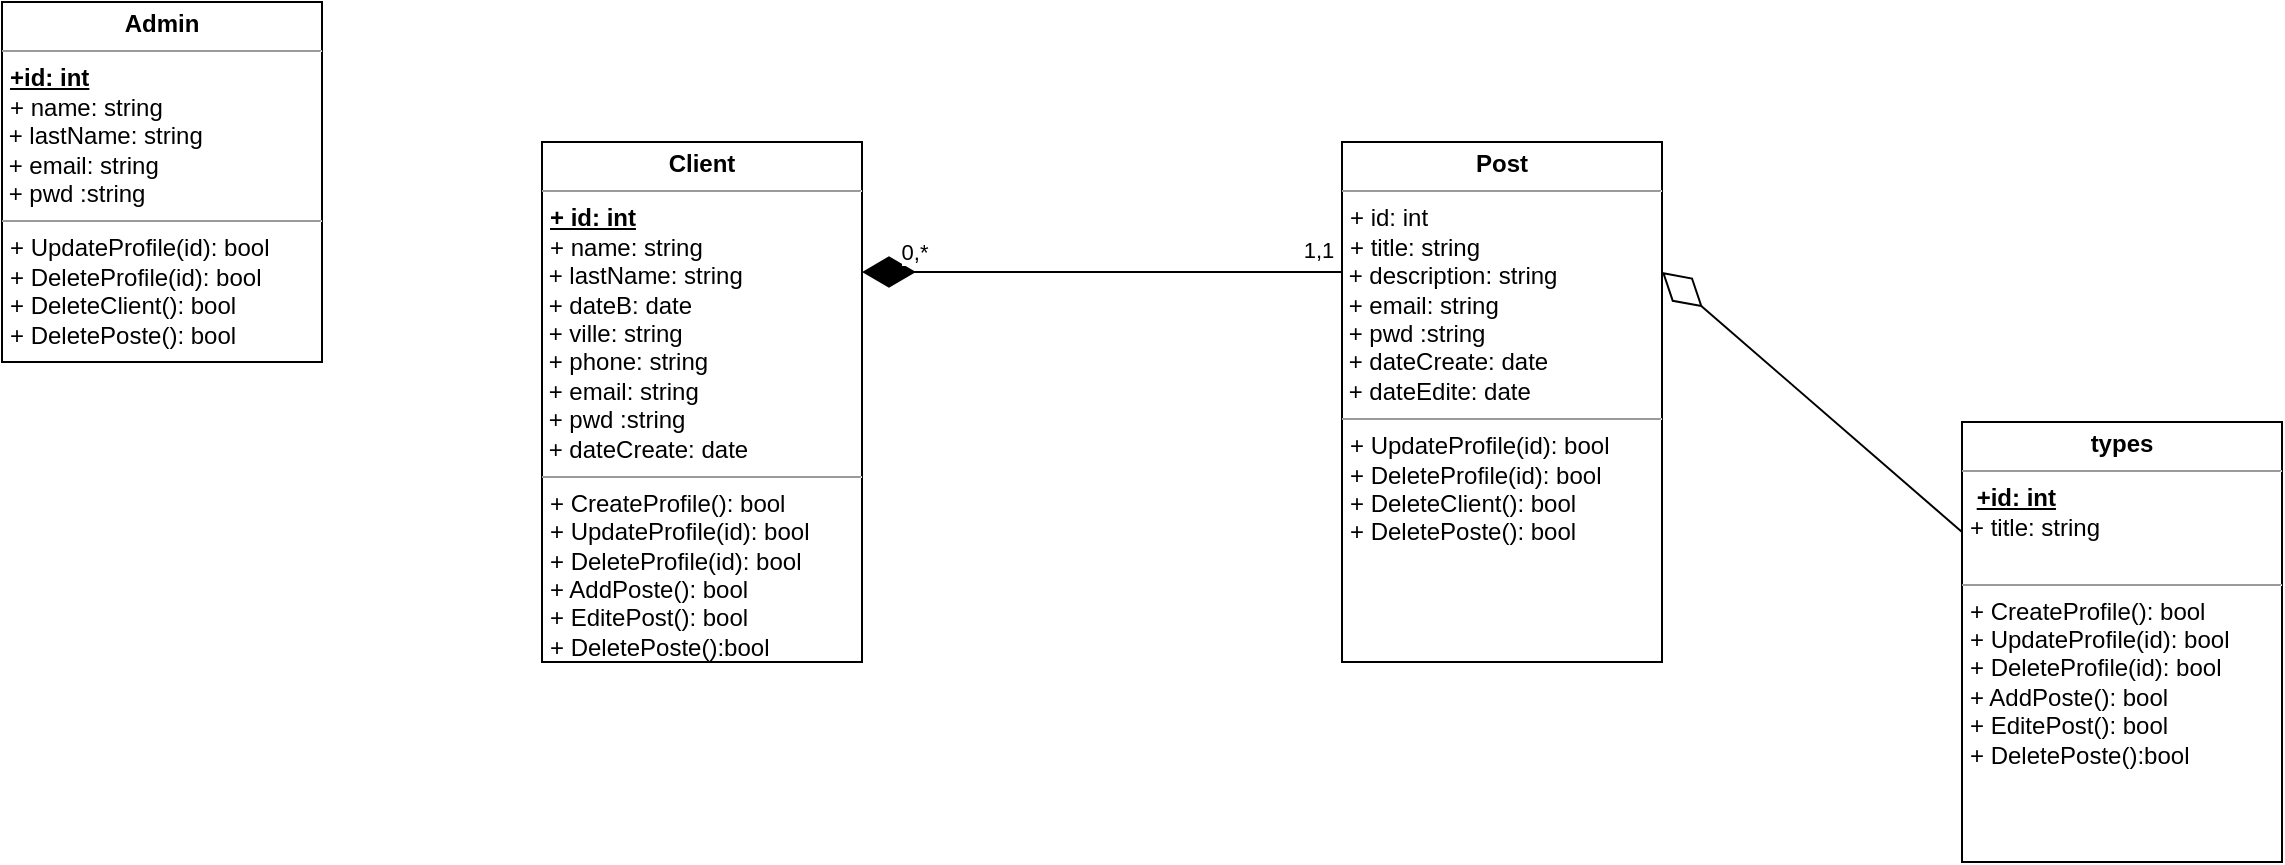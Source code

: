 <mxfile version="20.8.13" type="device"><diagram name="Page-1" id="lb9WQ2gJ6tbvsdxvtiZC"><mxGraphModel dx="1500" dy="733" grid="1" gridSize="10" guides="1" tooltips="1" connect="1" arrows="1" fold="1" page="1" pageScale="1" pageWidth="827" pageHeight="1169" math="0" shadow="0"><root><mxCell id="0"/><mxCell id="1" parent="0"/><mxCell id="7VyKwpICmbxWKU7eg1jc-1" value="&lt;p style=&quot;margin:0px;margin-top:4px;text-align:center;&quot;&gt;&lt;b&gt;Admin&lt;/b&gt;&lt;/p&gt;&lt;hr size=&quot;1&quot;&gt;&lt;p style=&quot;margin:0px;margin-left:4px;&quot;&gt;&lt;b&gt;&lt;u&gt;+id: int&lt;/u&gt;&lt;/b&gt;&lt;/p&gt;&lt;p style=&quot;margin:0px;margin-left:4px;&quot;&gt;+ name: string&lt;/p&gt;&amp;nbsp;+ lastName: string&lt;br&gt;&amp;nbsp;+ email: string&lt;br&gt;&amp;nbsp;+ pwd :string&amp;nbsp;&lt;br&gt;&lt;hr size=&quot;1&quot;&gt;&lt;p style=&quot;margin:0px;margin-left:4px;&quot;&gt;+ UpdateProfile(id): bool&lt;/p&gt;&lt;p style=&quot;margin:0px;margin-left:4px;&quot;&gt;+ DeleteProfile(id): bool&lt;/p&gt;&lt;p style=&quot;margin:0px;margin-left:4px;&quot;&gt;+ DeleteClient(): bool&lt;/p&gt;&lt;p style=&quot;margin:0px;margin-left:4px;&quot;&gt;+ DeletePoste(): bool&lt;/p&gt;" style="verticalAlign=top;align=left;overflow=fill;fontSize=12;fontFamily=Helvetica;html=1;" vertex="1" parent="1"><mxGeometry x="30" y="300" width="160" height="180" as="geometry"/></mxCell><mxCell id="7VyKwpICmbxWKU7eg1jc-2" value="&lt;p style=&quot;margin:0px;margin-top:4px;text-align:center;&quot;&gt;&lt;b&gt;Client&lt;/b&gt;&lt;/p&gt;&lt;hr size=&quot;1&quot;&gt;&lt;p style=&quot;margin:0px;margin-left:4px;&quot;&gt;&lt;u&gt;&lt;b&gt;+ id: int&lt;/b&gt;&lt;/u&gt;&lt;/p&gt;&lt;p style=&quot;margin:0px;margin-left:4px;&quot;&gt;+ name: string&lt;/p&gt;&amp;nbsp;+ lastName: string&lt;br&gt;&amp;nbsp;+ dateB: date&lt;br&gt;&amp;nbsp;+ ville: string&lt;br&gt;&amp;nbsp;+ phone: string&lt;br&gt;&amp;nbsp;+ email: string&lt;br&gt;&amp;nbsp;+ pwd :string&amp;nbsp;&lt;br&gt;&amp;nbsp;+ dateCreate: date&lt;br&gt;&lt;hr size=&quot;1&quot;&gt;&lt;p style=&quot;margin:0px;margin-left:4px;&quot;&gt;+ CreateProfile(): bool&lt;/p&gt;&lt;p style=&quot;margin:0px;margin-left:4px;&quot;&gt;+ UpdateProfile(id): bool&lt;/p&gt;&lt;p style=&quot;margin:0px;margin-left:4px;&quot;&gt;+ DeleteProfile(id): bool&lt;/p&gt;&lt;p style=&quot;margin:0px;margin-left:4px;&quot;&gt;+ AddPoste(): bool&lt;/p&gt;&lt;p style=&quot;margin:0px;margin-left:4px;&quot;&gt;+ EditePost(): bool&lt;/p&gt;&lt;p style=&quot;margin:0px;margin-left:4px;&quot;&gt;+ DeletePoste():bool&lt;/p&gt;" style="verticalAlign=top;align=left;overflow=fill;fontSize=12;fontFamily=Helvetica;html=1;" vertex="1" parent="1"><mxGeometry x="300" y="370" width="160" height="260" as="geometry"/></mxCell><mxCell id="7VyKwpICmbxWKU7eg1jc-3" value="&lt;p style=&quot;margin:0px;margin-top:4px;text-align:center;&quot;&gt;&lt;b&gt;Post&lt;/b&gt;&lt;/p&gt;&lt;hr size=&quot;1&quot;&gt;&lt;p style=&quot;margin:0px;margin-left:4px;&quot;&gt;+ id: int&amp;nbsp;&lt;/p&gt;&lt;p style=&quot;margin:0px;margin-left:4px;&quot;&gt;+ title: string&lt;/p&gt;&amp;nbsp;+ description: string&lt;br&gt;&amp;nbsp;+ email: string&lt;br&gt;&amp;nbsp;+ pwd :string&amp;nbsp;&lt;br&gt;&amp;nbsp;+ dateCreate: date&amp;nbsp;&lt;br&gt;&amp;nbsp;+ dateEdite: date&lt;br&gt;&lt;hr size=&quot;1&quot;&gt;&lt;p style=&quot;margin:0px;margin-left:4px;&quot;&gt;+ UpdateProfile(id): bool&lt;/p&gt;&lt;p style=&quot;margin:0px;margin-left:4px;&quot;&gt;+ DeleteProfile(id): bool&lt;/p&gt;&lt;p style=&quot;margin:0px;margin-left:4px;&quot;&gt;+ DeleteClient(): bool&lt;/p&gt;&lt;p style=&quot;margin:0px;margin-left:4px;&quot;&gt;+ DeletePoste(): bool&lt;/p&gt;" style="verticalAlign=top;align=left;overflow=fill;fontSize=12;fontFamily=Helvetica;html=1;" vertex="1" parent="1"><mxGeometry x="700" y="370" width="160" height="260" as="geometry"/></mxCell><mxCell id="7VyKwpICmbxWKU7eg1jc-4" value="&lt;p style=&quot;margin:0px;margin-top:4px;text-align:center;&quot;&gt;&lt;b&gt;types&lt;/b&gt;&lt;br&gt;&lt;/p&gt;&lt;hr size=&quot;1&quot;&gt;&lt;p style=&quot;margin:0px;margin-left:4px;&quot;&gt;&amp;nbsp;&lt;b&gt;&lt;u&gt;+id: int&lt;/u&gt;&lt;/b&gt;&lt;/p&gt;&lt;p style=&quot;margin:0px;margin-left:4px;&quot;&gt;+ title: string&lt;/p&gt;&amp;nbsp;&amp;nbsp;&lt;br&gt;&lt;hr size=&quot;1&quot;&gt;&lt;p style=&quot;margin:0px;margin-left:4px;&quot;&gt;+ CreateProfile(): bool&lt;/p&gt;&lt;p style=&quot;margin:0px;margin-left:4px;&quot;&gt;+ UpdateProfile(id): bool&lt;/p&gt;&lt;p style=&quot;margin:0px;margin-left:4px;&quot;&gt;+ DeleteProfile(id): bool&lt;/p&gt;&lt;p style=&quot;margin:0px;margin-left:4px;&quot;&gt;+ AddPoste(): bool&lt;/p&gt;&lt;p style=&quot;margin:0px;margin-left:4px;&quot;&gt;+ EditePost(): bool&lt;/p&gt;&lt;p style=&quot;margin:0px;margin-left:4px;&quot;&gt;+ DeletePoste():bool&lt;/p&gt;" style="verticalAlign=top;align=left;overflow=fill;fontSize=12;fontFamily=Helvetica;html=1;" vertex="1" parent="1"><mxGeometry x="1010" y="510" width="160" height="220" as="geometry"/></mxCell><mxCell id="7VyKwpICmbxWKU7eg1jc-5" value="" style="endArrow=diamondThin;endFill=1;endSize=24;html=1;rounded=0;entryX=1;entryY=0.25;entryDx=0;entryDy=0;exitX=0;exitY=0.25;exitDx=0;exitDy=0;" edge="1" parent="1" source="7VyKwpICmbxWKU7eg1jc-3" target="7VyKwpICmbxWKU7eg1jc-2"><mxGeometry width="160" relative="1" as="geometry"><mxPoint x="827" y="430.0" as="sourcePoint"/><mxPoint x="507" y="435" as="targetPoint"/></mxGeometry></mxCell><mxCell id="7VyKwpICmbxWKU7eg1jc-6" value="1,1" style="edgeLabel;html=1;align=center;verticalAlign=middle;resizable=0;points=[];rotation=0;" vertex="1" connectable="0" parent="7VyKwpICmbxWKU7eg1jc-5"><mxGeometry x="-0.88" y="0.03" relative="1" as="geometry"><mxPoint x="2" y="-11" as="offset"/></mxGeometry></mxCell><mxCell id="7VyKwpICmbxWKU7eg1jc-8" value="0,*" style="edgeLabel;html=1;align=center;verticalAlign=middle;resizable=0;points=[];" vertex="1" connectable="0" parent="7VyKwpICmbxWKU7eg1jc-5"><mxGeometry x="0.783" y="1" relative="1" as="geometry"><mxPoint y="-11" as="offset"/></mxGeometry></mxCell><mxCell id="7VyKwpICmbxWKU7eg1jc-9" value="" style="endArrow=diamondThin;endFill=0;endSize=24;html=1;rounded=0;exitX=0;exitY=0.25;exitDx=0;exitDy=0;entryX=1;entryY=0.25;entryDx=0;entryDy=0;" edge="1" parent="1" source="7VyKwpICmbxWKU7eg1jc-4" target="7VyKwpICmbxWKU7eg1jc-3"><mxGeometry width="160" relative="1" as="geometry"><mxPoint x="920" y="840" as="sourcePoint"/><mxPoint x="990" y="520" as="targetPoint"/></mxGeometry></mxCell></root></mxGraphModel></diagram></mxfile>